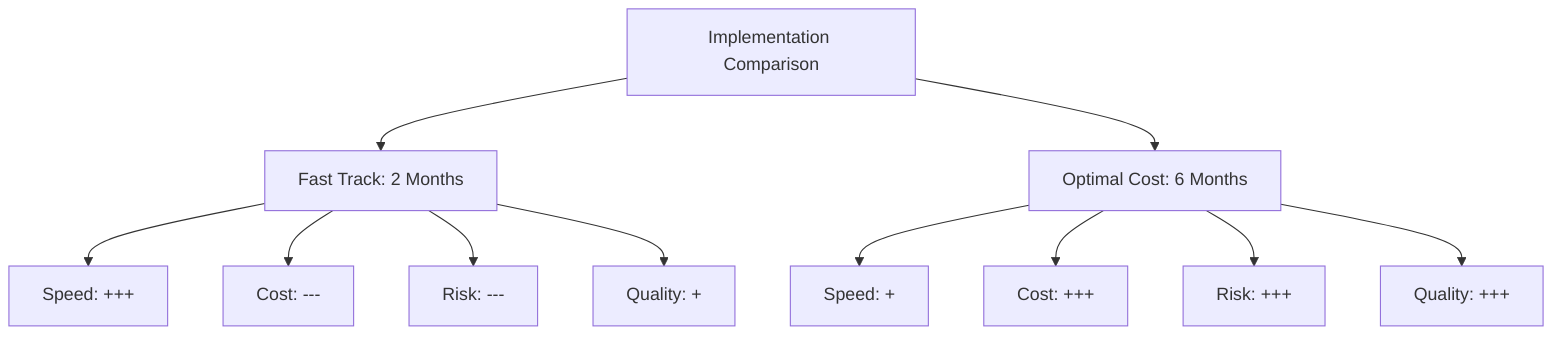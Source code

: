 graph TD
    A[Implementation Comparison] --> B[Fast Track: 2 Months]
    A --> C[Optimal Cost: 6 Months]
    
    B --> B1[Speed: +++]
    B --> B2[Cost: ---]
    B --> B3[Risk: ---]
    B --> B4[Quality: +]
    
    C --> C1[Speed: +]
    C --> C2[Cost: +++]
    C --> C3[Risk: +++]
    C --> C4[Quality: +++]